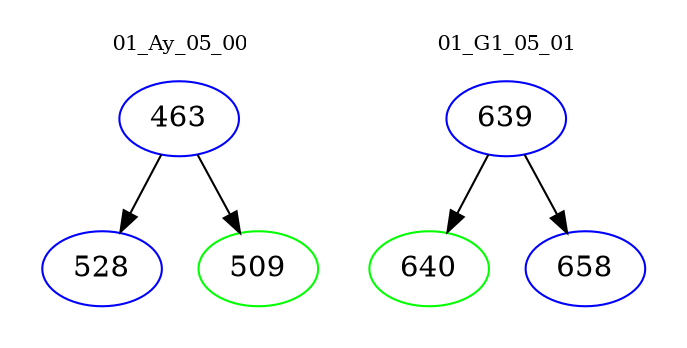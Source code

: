 digraph{
subgraph cluster_0 {
color = white
label = "01_Ay_05_00";
fontsize=10;
T0_463 [label="463", color="blue"]
T0_463 -> T0_528 [color="black"]
T0_528 [label="528", color="blue"]
T0_463 -> T0_509 [color="black"]
T0_509 [label="509", color="green"]
}
subgraph cluster_1 {
color = white
label = "01_G1_05_01";
fontsize=10;
T1_639 [label="639", color="blue"]
T1_639 -> T1_640 [color="black"]
T1_640 [label="640", color="green"]
T1_639 -> T1_658 [color="black"]
T1_658 [label="658", color="blue"]
}
}
